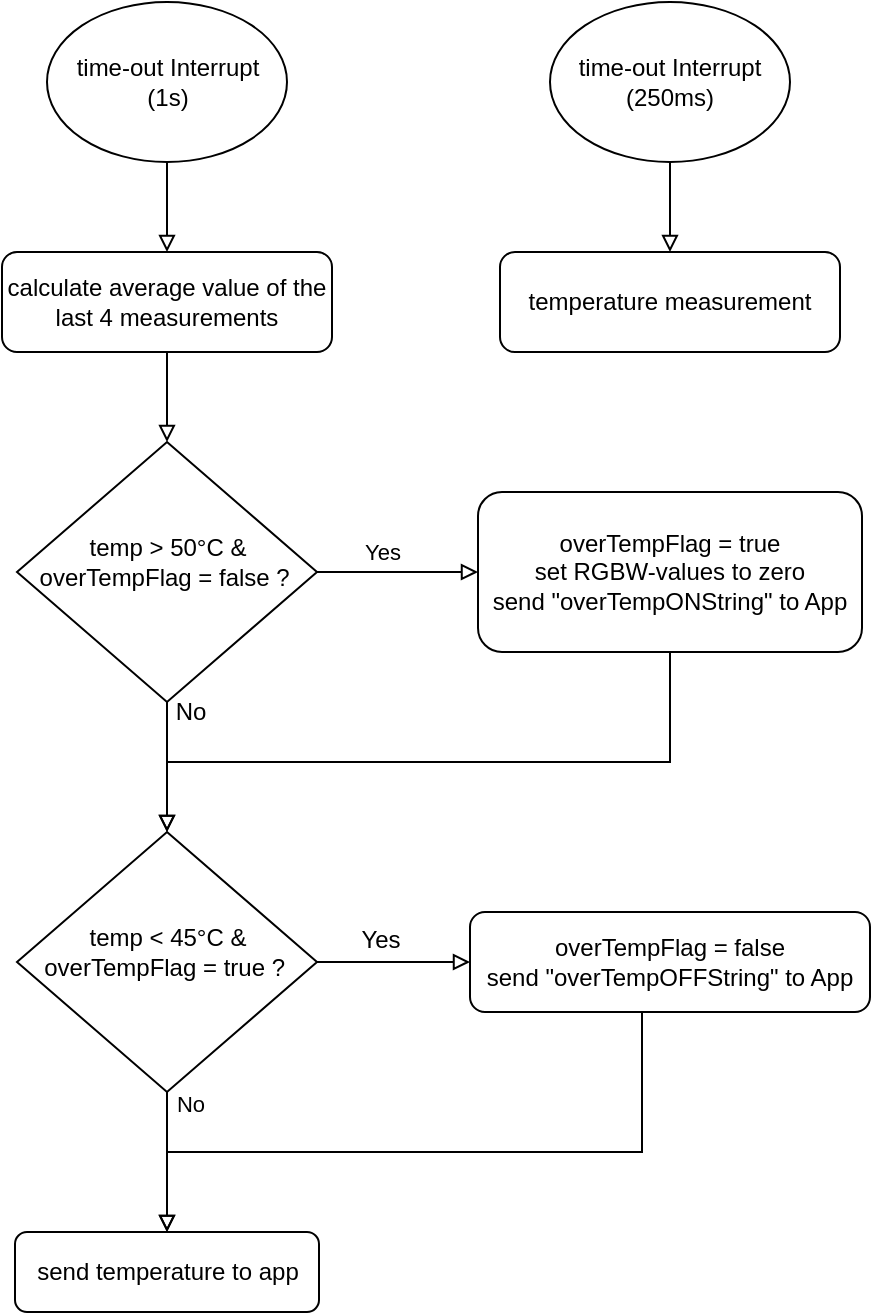 <mxfile version="12.2.2" type="device" pages="1"><diagram id="C5RBs43oDa-KdzZeNtuy" name="Page-1"><mxGraphModel dx="1258" dy="783" grid="1" gridSize="10" guides="1" tooltips="1" connect="1" arrows="1" fold="1" page="1" pageScale="1" pageWidth="827" pageHeight="1169" math="0" shadow="0"><root><mxCell id="WIyWlLk6GJQsqaUBKTNV-0"/><mxCell id="WIyWlLk6GJQsqaUBKTNV-1" parent="WIyWlLk6GJQsqaUBKTNV-0"/><mxCell id="L0k9mJn96n3kFpKxZ9vU-14" style="edgeStyle=orthogonalEdgeStyle;rounded=0;orthogonalLoop=1;jettySize=auto;html=1;exitX=0.5;exitY=1;exitDx=0;exitDy=0;entryX=0.5;entryY=0;entryDx=0;entryDy=0;endArrow=block;endFill=0;" parent="WIyWlLk6GJQsqaUBKTNV-1" source="WIyWlLk6GJQsqaUBKTNV-12" target="L0k9mJn96n3kFpKxZ9vU-11" edge="1"><mxGeometry relative="1" as="geometry"/></mxCell><mxCell id="WIyWlLk6GJQsqaUBKTNV-12" value="calculate average value of the last 4 measurements" style="rounded=1;whiteSpace=wrap;html=1;fontSize=12;glass=0;strokeWidth=1;shadow=0;" parent="WIyWlLk6GJQsqaUBKTNV-1" vertex="1"><mxGeometry x="196" y="415" width="165" height="50" as="geometry"/></mxCell><mxCell id="L0k9mJn96n3kFpKxZ9vU-24" value="Yes" style="edgeStyle=orthogonalEdgeStyle;rounded=0;orthogonalLoop=1;jettySize=auto;html=1;exitX=1;exitY=0.5;exitDx=0;exitDy=0;entryX=0;entryY=0.5;entryDx=0;entryDy=0;endArrow=block;endFill=0;" parent="WIyWlLk6GJQsqaUBKTNV-1" source="L0k9mJn96n3kFpKxZ9vU-11" target="L0k9mJn96n3kFpKxZ9vU-13" edge="1"><mxGeometry x="-0.206" y="10" relative="1" as="geometry"><mxPoint as="offset"/></mxGeometry></mxCell><mxCell id="nSNVDZDvp0-Mgs3R4w7f-4" style="edgeStyle=orthogonalEdgeStyle;rounded=0;orthogonalLoop=1;jettySize=auto;html=1;exitX=0.5;exitY=1;exitDx=0;exitDy=0;entryX=0.5;entryY=0;entryDx=0;entryDy=0;endArrow=block;endFill=0;" parent="WIyWlLk6GJQsqaUBKTNV-1" source="L0k9mJn96n3kFpKxZ9vU-11" target="nSNVDZDvp0-Mgs3R4w7f-3" edge="1"><mxGeometry relative="1" as="geometry"/></mxCell><mxCell id="BXEjSId1S-_cXlXLtX_e-8" value="No" style="text;html=1;resizable=0;points=[];align=center;verticalAlign=middle;labelBackgroundColor=#ffffff;" parent="nSNVDZDvp0-Mgs3R4w7f-4" vertex="1" connectable="0"><mxGeometry x="-0.807" y="-1" relative="1" as="geometry"><mxPoint x="12.5" y="-1.5" as="offset"/></mxGeometry></mxCell><mxCell id="L0k9mJn96n3kFpKxZ9vU-11" value="temp &amp;gt; 50°C &amp;amp; overTempFlag = false ?&amp;nbsp;" style="rhombus;whiteSpace=wrap;html=1;shadow=0;fontFamily=Helvetica;fontSize=12;align=center;strokeWidth=1;spacing=6;spacingTop=-11;" parent="WIyWlLk6GJQsqaUBKTNV-1" vertex="1"><mxGeometry x="203.5" y="510" width="150" height="130" as="geometry"/></mxCell><mxCell id="BXEjSId1S-_cXlXLtX_e-9" style="edgeStyle=orthogonalEdgeStyle;rounded=0;orthogonalLoop=1;jettySize=auto;html=1;exitX=0.5;exitY=1;exitDx=0;exitDy=0;entryX=0.5;entryY=0;entryDx=0;entryDy=0;endArrow=block;endFill=0;" parent="WIyWlLk6GJQsqaUBKTNV-1" source="L0k9mJn96n3kFpKxZ9vU-13" target="nSNVDZDvp0-Mgs3R4w7f-3" edge="1"><mxGeometry relative="1" as="geometry"><Array as="points"><mxPoint x="530" y="670"/><mxPoint x="279" y="670"/></Array></mxGeometry></mxCell><mxCell id="L0k9mJn96n3kFpKxZ9vU-13" value="overTempFlag = true&lt;br&gt;set RGBW-values to zero&lt;br&gt;send &quot;overTempONString&quot; to App" style="rounded=1;whiteSpace=wrap;html=1;fontSize=12;glass=0;strokeWidth=1;shadow=0;" parent="WIyWlLk6GJQsqaUBKTNV-1" vertex="1"><mxGeometry x="434" y="535" width="192" height="80" as="geometry"/></mxCell><mxCell id="L0k9mJn96n3kFpKxZ9vU-21" value="send temperature to app" style="rounded=1;whiteSpace=wrap;html=1;fontSize=12;glass=0;strokeWidth=1;shadow=0;" parent="WIyWlLk6GJQsqaUBKTNV-1" vertex="1"><mxGeometry x="202.5" y="905" width="152" height="40" as="geometry"/></mxCell><mxCell id="3ebya-Ktr9FtystJFZKe-5" value="" style="edgeStyle=orthogonalEdgeStyle;rounded=0;orthogonalLoop=1;jettySize=auto;html=1;exitX=1;exitY=0.5;exitDx=0;exitDy=0;entryX=0;entryY=0.5;entryDx=0;entryDy=0;endArrow=block;endFill=0;spacing=2;" parent="WIyWlLk6GJQsqaUBKTNV-1" source="nSNVDZDvp0-Mgs3R4w7f-3" target="3ebya-Ktr9FtystJFZKe-1" edge="1"><mxGeometry x="-0.153" y="15" relative="1" as="geometry"><mxPoint as="offset"/><mxPoint x="354" y="760" as="sourcePoint"/><Array as="points"/></mxGeometry></mxCell><mxCell id="3ebya-Ktr9FtystJFZKe-9" value="Yes" style="text;html=1;resizable=0;points=[];align=center;verticalAlign=top;labelBackgroundColor=#ffffff;" parent="3ebya-Ktr9FtystJFZKe-5" vertex="1" connectable="0"><mxGeometry x="-0.256" y="1" relative="1" as="geometry"><mxPoint x="3" y="-24" as="offset"/></mxGeometry></mxCell><mxCell id="3ebya-Ktr9FtystJFZKe-7" value="No" style="edgeStyle=orthogonalEdgeStyle;rounded=0;orthogonalLoop=1;jettySize=auto;html=1;exitX=0.5;exitY=1;exitDx=0;exitDy=0;entryX=0.5;entryY=0;entryDx=0;entryDy=0;endArrow=block;endFill=0;" parent="WIyWlLk6GJQsqaUBKTNV-1" source="nSNVDZDvp0-Mgs3R4w7f-3" target="L0k9mJn96n3kFpKxZ9vU-21" edge="1"><mxGeometry x="-0.847" y="11" relative="1" as="geometry"><mxPoint as="offset"/><mxPoint x="279" y="820" as="sourcePoint"/></mxGeometry></mxCell><mxCell id="3ebya-Ktr9FtystJFZKe-8" style="edgeStyle=orthogonalEdgeStyle;rounded=0;orthogonalLoop=1;jettySize=auto;html=1;exitX=0.5;exitY=1;exitDx=0;exitDy=0;entryX=0.5;entryY=0;entryDx=0;entryDy=0;endArrow=block;endFill=0;" parent="WIyWlLk6GJQsqaUBKTNV-1" source="3ebya-Ktr9FtystJFZKe-1" target="L0k9mJn96n3kFpKxZ9vU-21" edge="1"><mxGeometry relative="1" as="geometry"><Array as="points"><mxPoint x="516" y="865"/><mxPoint x="279" y="865"/></Array></mxGeometry></mxCell><mxCell id="3ebya-Ktr9FtystJFZKe-1" value="overTempFlag = false&lt;br&gt;send &quot;overTempOFFString&quot; to App" style="rounded=1;whiteSpace=wrap;html=1;fontSize=12;glass=0;strokeWidth=1;shadow=0;" parent="WIyWlLk6GJQsqaUBKTNV-1" vertex="1"><mxGeometry x="430" y="745" width="200" height="50" as="geometry"/></mxCell><mxCell id="nSNVDZDvp0-Mgs3R4w7f-3" value="temp &amp;lt; 45°C &amp;amp; overTempFlag = true ?&amp;nbsp;" style="rhombus;whiteSpace=wrap;html=1;shadow=0;fontFamily=Helvetica;fontSize=12;align=center;strokeWidth=1;spacing=6;spacingTop=-11;" parent="WIyWlLk6GJQsqaUBKTNV-1" vertex="1"><mxGeometry x="203.5" y="705" width="150" height="130" as="geometry"/></mxCell><mxCell id="BXEjSId1S-_cXlXLtX_e-0" value="temperature measurement" style="rounded=1;whiteSpace=wrap;html=1;fontSize=12;glass=0;strokeWidth=1;shadow=0;align=center;" parent="WIyWlLk6GJQsqaUBKTNV-1" vertex="1"><mxGeometry x="445" y="415" width="170" height="50" as="geometry"/></mxCell><mxCell id="BXEjSId1S-_cXlXLtX_e-2" value="" style="edgeStyle=orthogonalEdgeStyle;rounded=0;orthogonalLoop=1;jettySize=auto;html=1;endArrow=block;endFill=0;" parent="WIyWlLk6GJQsqaUBKTNV-1" source="BXEjSId1S-_cXlXLtX_e-1" target="BXEjSId1S-_cXlXLtX_e-0" edge="1"><mxGeometry relative="1" as="geometry"/></mxCell><mxCell id="BXEjSId1S-_cXlXLtX_e-1" value="time-out Interrupt (250ms)" style="ellipse;whiteSpace=wrap;html=1;" parent="WIyWlLk6GJQsqaUBKTNV-1" vertex="1"><mxGeometry x="470" y="290" width="120" height="80" as="geometry"/></mxCell><mxCell id="BXEjSId1S-_cXlXLtX_e-6" value="" style="edgeStyle=orthogonalEdgeStyle;rounded=0;orthogonalLoop=1;jettySize=auto;html=1;endArrow=block;endFill=0;" parent="WIyWlLk6GJQsqaUBKTNV-1" source="BXEjSId1S-_cXlXLtX_e-3" target="WIyWlLk6GJQsqaUBKTNV-12" edge="1"><mxGeometry relative="1" as="geometry"/></mxCell><mxCell id="BXEjSId1S-_cXlXLtX_e-3" value="time-out Interrupt&lt;br&gt;(1s)" style="ellipse;whiteSpace=wrap;html=1;" parent="WIyWlLk6GJQsqaUBKTNV-1" vertex="1"><mxGeometry x="218.5" y="290" width="120" height="80" as="geometry"/></mxCell></root></mxGraphModel></diagram></mxfile>